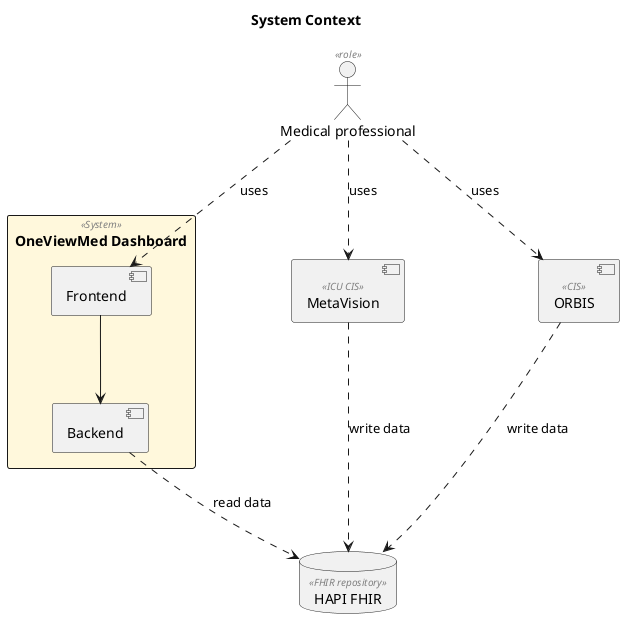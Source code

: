 @startuml

skinparam nodesep 100
skinparam ranksep 80
skinparam defaultTextAlignment center
skinparam packageStyle rectangle
skinparam actor {
    stereotype {
        font {
            color gray
            size 10
        }
    }
}
skinparam component {
    stereotype {
        font {
            color gray
            size 10
        }
    }
}
skinparam database {
    stereotype {
        font {
            color gray
            size 10
        }
    }
}
skinparam rectangle {
    stereotype {
        font {
            color gray
            size 10
        }
    }
    background<<System>> {
        color cornsilk
    }
}

title "System Context"


database "HAPI FHIR" <<FHIR repository>> as repository

component "MetaVision" <<ICU CIS>> as icu
component "ORBIS" <<CIS>> as kis

package "OneViewMed Dashboard" <<System>> {

    component "Backend" as backend

    component "Frontend" as frontend

}

actor "Medical professional" <<role>> as medical_professional


frontend --> backend
backend ..> repository : read data

icu ..> repository : write data
kis ..> repository : write data

medical_professional ..> frontend : uses
medical_professional ..> icu : uses
medical_professional ..> kis : uses

@enduml
